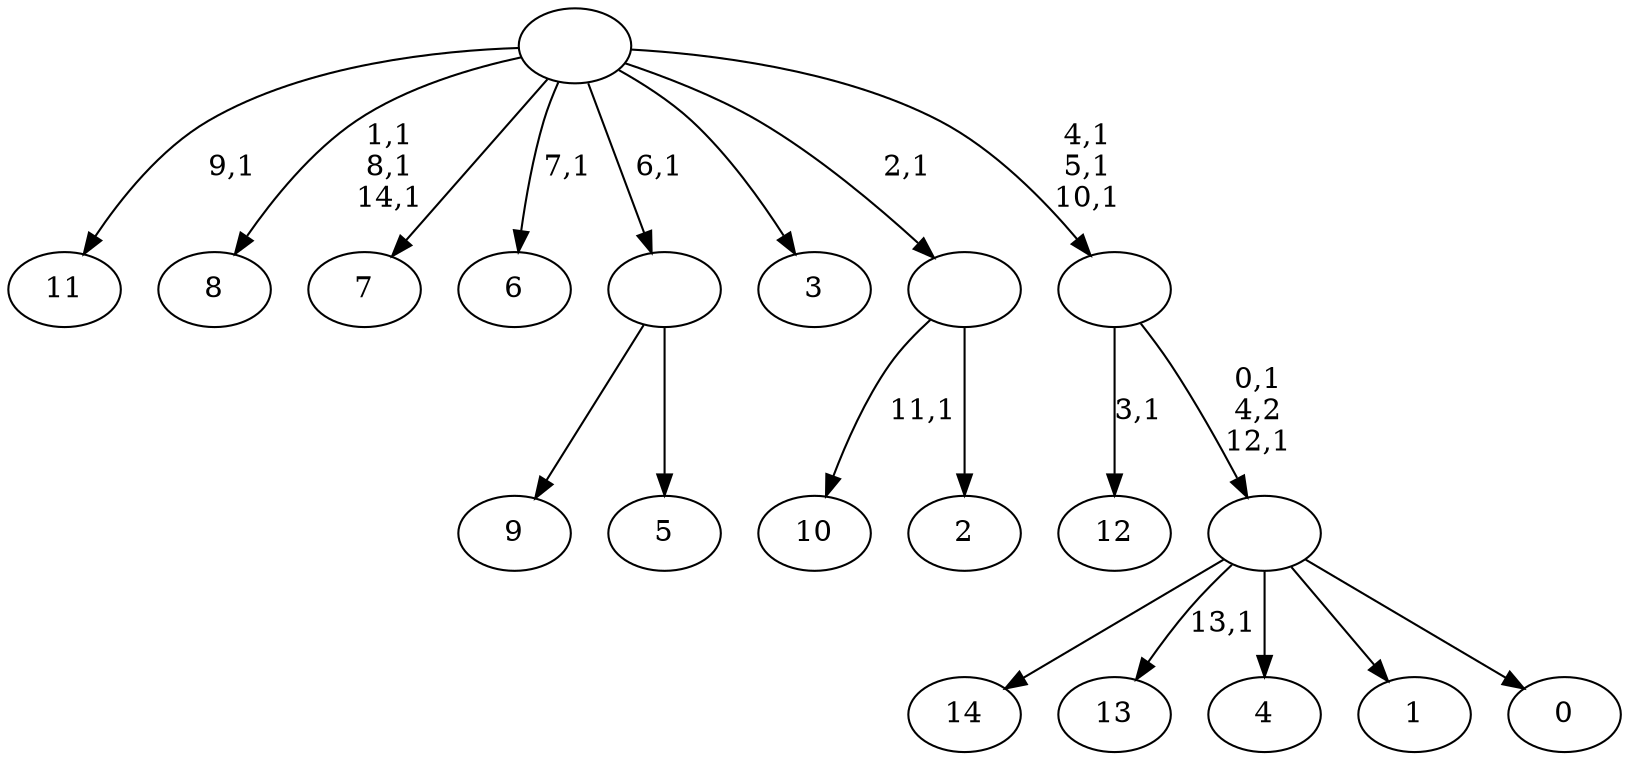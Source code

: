 digraph T {
	30 [label="14"]
	29 [label="13"]
	27 [label="12"]
	25 [label="11"]
	23 [label="10"]
	21 [label="9"]
	20 [label="8"]
	16 [label="7"]
	15 [label="6"]
	13 [label="5"]
	12 [label=""]
	11 [label="4"]
	10 [label="3"]
	9 [label="2"]
	8 [label=""]
	7 [label="1"]
	6 [label="0"]
	5 [label=""]
	3 [label=""]
	0 [label=""]
	12 -> 21 [label=""]
	12 -> 13 [label=""]
	8 -> 23 [label="11,1"]
	8 -> 9 [label=""]
	5 -> 29 [label="13,1"]
	5 -> 30 [label=""]
	5 -> 11 [label=""]
	5 -> 7 [label=""]
	5 -> 6 [label=""]
	3 -> 5 [label="0,1\n4,2\n12,1"]
	3 -> 27 [label="3,1"]
	0 -> 3 [label="4,1\n5,1\n10,1"]
	0 -> 15 [label="7,1"]
	0 -> 20 [label="1,1\n8,1\n14,1"]
	0 -> 25 [label="9,1"]
	0 -> 16 [label=""]
	0 -> 12 [label="6,1"]
	0 -> 10 [label=""]
	0 -> 8 [label="2,1"]
}
